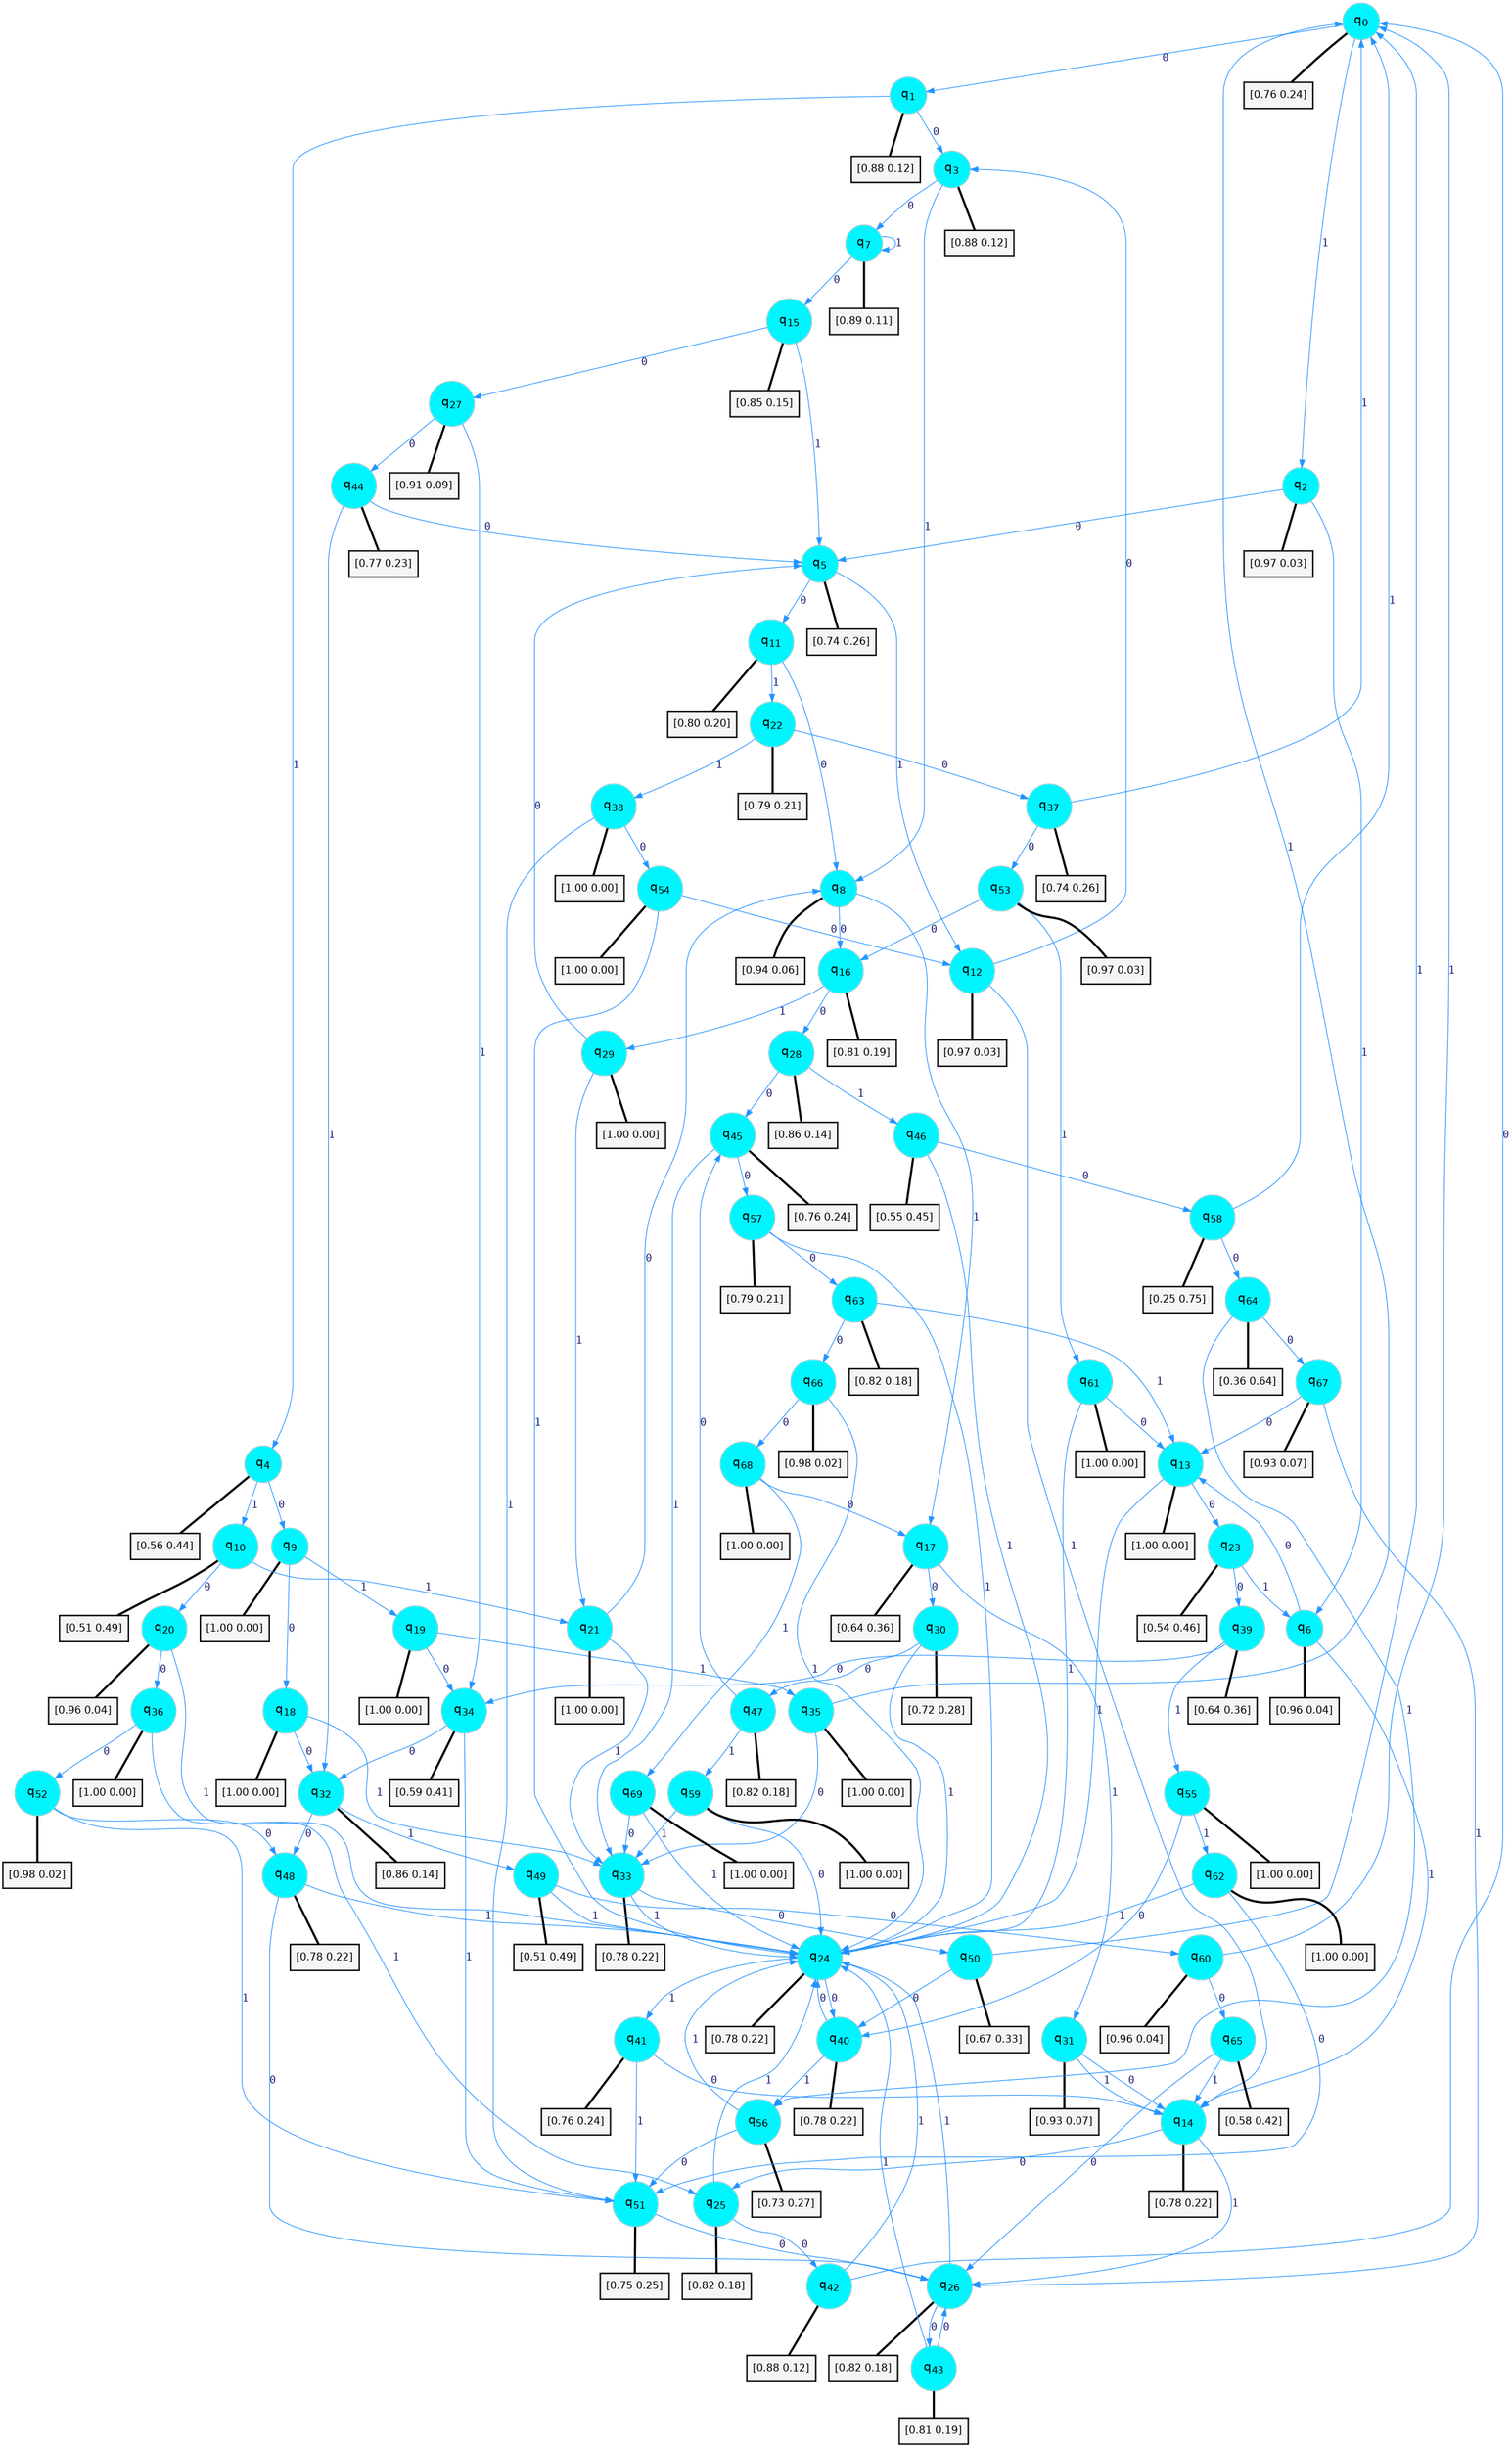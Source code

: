 digraph G {
graph [
bgcolor=transparent, dpi=300, rankdir=TD, size="40,25"];
node [
color=gray, fillcolor=turquoise1, fontcolor=black, fontname=Helvetica, fontsize=16, fontweight=bold, shape=circle, style=filled];
edge [
arrowsize=1, color=dodgerblue1, fontcolor=midnightblue, fontname=courier, fontweight=bold, penwidth=1, style=solid, weight=20];
0[label=<q<SUB>0</SUB>>];
1[label=<q<SUB>1</SUB>>];
2[label=<q<SUB>2</SUB>>];
3[label=<q<SUB>3</SUB>>];
4[label=<q<SUB>4</SUB>>];
5[label=<q<SUB>5</SUB>>];
6[label=<q<SUB>6</SUB>>];
7[label=<q<SUB>7</SUB>>];
8[label=<q<SUB>8</SUB>>];
9[label=<q<SUB>9</SUB>>];
10[label=<q<SUB>10</SUB>>];
11[label=<q<SUB>11</SUB>>];
12[label=<q<SUB>12</SUB>>];
13[label=<q<SUB>13</SUB>>];
14[label=<q<SUB>14</SUB>>];
15[label=<q<SUB>15</SUB>>];
16[label=<q<SUB>16</SUB>>];
17[label=<q<SUB>17</SUB>>];
18[label=<q<SUB>18</SUB>>];
19[label=<q<SUB>19</SUB>>];
20[label=<q<SUB>20</SUB>>];
21[label=<q<SUB>21</SUB>>];
22[label=<q<SUB>22</SUB>>];
23[label=<q<SUB>23</SUB>>];
24[label=<q<SUB>24</SUB>>];
25[label=<q<SUB>25</SUB>>];
26[label=<q<SUB>26</SUB>>];
27[label=<q<SUB>27</SUB>>];
28[label=<q<SUB>28</SUB>>];
29[label=<q<SUB>29</SUB>>];
30[label=<q<SUB>30</SUB>>];
31[label=<q<SUB>31</SUB>>];
32[label=<q<SUB>32</SUB>>];
33[label=<q<SUB>33</SUB>>];
34[label=<q<SUB>34</SUB>>];
35[label=<q<SUB>35</SUB>>];
36[label=<q<SUB>36</SUB>>];
37[label=<q<SUB>37</SUB>>];
38[label=<q<SUB>38</SUB>>];
39[label=<q<SUB>39</SUB>>];
40[label=<q<SUB>40</SUB>>];
41[label=<q<SUB>41</SUB>>];
42[label=<q<SUB>42</SUB>>];
43[label=<q<SUB>43</SUB>>];
44[label=<q<SUB>44</SUB>>];
45[label=<q<SUB>45</SUB>>];
46[label=<q<SUB>46</SUB>>];
47[label=<q<SUB>47</SUB>>];
48[label=<q<SUB>48</SUB>>];
49[label=<q<SUB>49</SUB>>];
50[label=<q<SUB>50</SUB>>];
51[label=<q<SUB>51</SUB>>];
52[label=<q<SUB>52</SUB>>];
53[label=<q<SUB>53</SUB>>];
54[label=<q<SUB>54</SUB>>];
55[label=<q<SUB>55</SUB>>];
56[label=<q<SUB>56</SUB>>];
57[label=<q<SUB>57</SUB>>];
58[label=<q<SUB>58</SUB>>];
59[label=<q<SUB>59</SUB>>];
60[label=<q<SUB>60</SUB>>];
61[label=<q<SUB>61</SUB>>];
62[label=<q<SUB>62</SUB>>];
63[label=<q<SUB>63</SUB>>];
64[label=<q<SUB>64</SUB>>];
65[label=<q<SUB>65</SUB>>];
66[label=<q<SUB>66</SUB>>];
67[label=<q<SUB>67</SUB>>];
68[label=<q<SUB>68</SUB>>];
69[label=<q<SUB>69</SUB>>];
70[label="[0.76 0.24]", shape=box,fontcolor=black, fontname=Helvetica, fontsize=14, penwidth=2, fillcolor=whitesmoke,color=black];
71[label="[0.88 0.12]", shape=box,fontcolor=black, fontname=Helvetica, fontsize=14, penwidth=2, fillcolor=whitesmoke,color=black];
72[label="[0.97 0.03]", shape=box,fontcolor=black, fontname=Helvetica, fontsize=14, penwidth=2, fillcolor=whitesmoke,color=black];
73[label="[0.88 0.12]", shape=box,fontcolor=black, fontname=Helvetica, fontsize=14, penwidth=2, fillcolor=whitesmoke,color=black];
74[label="[0.56 0.44]", shape=box,fontcolor=black, fontname=Helvetica, fontsize=14, penwidth=2, fillcolor=whitesmoke,color=black];
75[label="[0.74 0.26]", shape=box,fontcolor=black, fontname=Helvetica, fontsize=14, penwidth=2, fillcolor=whitesmoke,color=black];
76[label="[0.96 0.04]", shape=box,fontcolor=black, fontname=Helvetica, fontsize=14, penwidth=2, fillcolor=whitesmoke,color=black];
77[label="[0.89 0.11]", shape=box,fontcolor=black, fontname=Helvetica, fontsize=14, penwidth=2, fillcolor=whitesmoke,color=black];
78[label="[0.94 0.06]", shape=box,fontcolor=black, fontname=Helvetica, fontsize=14, penwidth=2, fillcolor=whitesmoke,color=black];
79[label="[1.00 0.00]", shape=box,fontcolor=black, fontname=Helvetica, fontsize=14, penwidth=2, fillcolor=whitesmoke,color=black];
80[label="[0.51 0.49]", shape=box,fontcolor=black, fontname=Helvetica, fontsize=14, penwidth=2, fillcolor=whitesmoke,color=black];
81[label="[0.80 0.20]", shape=box,fontcolor=black, fontname=Helvetica, fontsize=14, penwidth=2, fillcolor=whitesmoke,color=black];
82[label="[0.97 0.03]", shape=box,fontcolor=black, fontname=Helvetica, fontsize=14, penwidth=2, fillcolor=whitesmoke,color=black];
83[label="[1.00 0.00]", shape=box,fontcolor=black, fontname=Helvetica, fontsize=14, penwidth=2, fillcolor=whitesmoke,color=black];
84[label="[0.78 0.22]", shape=box,fontcolor=black, fontname=Helvetica, fontsize=14, penwidth=2, fillcolor=whitesmoke,color=black];
85[label="[0.85 0.15]", shape=box,fontcolor=black, fontname=Helvetica, fontsize=14, penwidth=2, fillcolor=whitesmoke,color=black];
86[label="[0.81 0.19]", shape=box,fontcolor=black, fontname=Helvetica, fontsize=14, penwidth=2, fillcolor=whitesmoke,color=black];
87[label="[0.64 0.36]", shape=box,fontcolor=black, fontname=Helvetica, fontsize=14, penwidth=2, fillcolor=whitesmoke,color=black];
88[label="[1.00 0.00]", shape=box,fontcolor=black, fontname=Helvetica, fontsize=14, penwidth=2, fillcolor=whitesmoke,color=black];
89[label="[1.00 0.00]", shape=box,fontcolor=black, fontname=Helvetica, fontsize=14, penwidth=2, fillcolor=whitesmoke,color=black];
90[label="[0.96 0.04]", shape=box,fontcolor=black, fontname=Helvetica, fontsize=14, penwidth=2, fillcolor=whitesmoke,color=black];
91[label="[1.00 0.00]", shape=box,fontcolor=black, fontname=Helvetica, fontsize=14, penwidth=2, fillcolor=whitesmoke,color=black];
92[label="[0.79 0.21]", shape=box,fontcolor=black, fontname=Helvetica, fontsize=14, penwidth=2, fillcolor=whitesmoke,color=black];
93[label="[0.54 0.46]", shape=box,fontcolor=black, fontname=Helvetica, fontsize=14, penwidth=2, fillcolor=whitesmoke,color=black];
94[label="[0.78 0.22]", shape=box,fontcolor=black, fontname=Helvetica, fontsize=14, penwidth=2, fillcolor=whitesmoke,color=black];
95[label="[0.82 0.18]", shape=box,fontcolor=black, fontname=Helvetica, fontsize=14, penwidth=2, fillcolor=whitesmoke,color=black];
96[label="[0.82 0.18]", shape=box,fontcolor=black, fontname=Helvetica, fontsize=14, penwidth=2, fillcolor=whitesmoke,color=black];
97[label="[0.91 0.09]", shape=box,fontcolor=black, fontname=Helvetica, fontsize=14, penwidth=2, fillcolor=whitesmoke,color=black];
98[label="[0.86 0.14]", shape=box,fontcolor=black, fontname=Helvetica, fontsize=14, penwidth=2, fillcolor=whitesmoke,color=black];
99[label="[1.00 0.00]", shape=box,fontcolor=black, fontname=Helvetica, fontsize=14, penwidth=2, fillcolor=whitesmoke,color=black];
100[label="[0.72 0.28]", shape=box,fontcolor=black, fontname=Helvetica, fontsize=14, penwidth=2, fillcolor=whitesmoke,color=black];
101[label="[0.93 0.07]", shape=box,fontcolor=black, fontname=Helvetica, fontsize=14, penwidth=2, fillcolor=whitesmoke,color=black];
102[label="[0.86 0.14]", shape=box,fontcolor=black, fontname=Helvetica, fontsize=14, penwidth=2, fillcolor=whitesmoke,color=black];
103[label="[0.78 0.22]", shape=box,fontcolor=black, fontname=Helvetica, fontsize=14, penwidth=2, fillcolor=whitesmoke,color=black];
104[label="[0.59 0.41]", shape=box,fontcolor=black, fontname=Helvetica, fontsize=14, penwidth=2, fillcolor=whitesmoke,color=black];
105[label="[1.00 0.00]", shape=box,fontcolor=black, fontname=Helvetica, fontsize=14, penwidth=2, fillcolor=whitesmoke,color=black];
106[label="[1.00 0.00]", shape=box,fontcolor=black, fontname=Helvetica, fontsize=14, penwidth=2, fillcolor=whitesmoke,color=black];
107[label="[0.74 0.26]", shape=box,fontcolor=black, fontname=Helvetica, fontsize=14, penwidth=2, fillcolor=whitesmoke,color=black];
108[label="[1.00 0.00]", shape=box,fontcolor=black, fontname=Helvetica, fontsize=14, penwidth=2, fillcolor=whitesmoke,color=black];
109[label="[0.64 0.36]", shape=box,fontcolor=black, fontname=Helvetica, fontsize=14, penwidth=2, fillcolor=whitesmoke,color=black];
110[label="[0.78 0.22]", shape=box,fontcolor=black, fontname=Helvetica, fontsize=14, penwidth=2, fillcolor=whitesmoke,color=black];
111[label="[0.76 0.24]", shape=box,fontcolor=black, fontname=Helvetica, fontsize=14, penwidth=2, fillcolor=whitesmoke,color=black];
112[label="[0.88 0.12]", shape=box,fontcolor=black, fontname=Helvetica, fontsize=14, penwidth=2, fillcolor=whitesmoke,color=black];
113[label="[0.81 0.19]", shape=box,fontcolor=black, fontname=Helvetica, fontsize=14, penwidth=2, fillcolor=whitesmoke,color=black];
114[label="[0.77 0.23]", shape=box,fontcolor=black, fontname=Helvetica, fontsize=14, penwidth=2, fillcolor=whitesmoke,color=black];
115[label="[0.76 0.24]", shape=box,fontcolor=black, fontname=Helvetica, fontsize=14, penwidth=2, fillcolor=whitesmoke,color=black];
116[label="[0.55 0.45]", shape=box,fontcolor=black, fontname=Helvetica, fontsize=14, penwidth=2, fillcolor=whitesmoke,color=black];
117[label="[0.82 0.18]", shape=box,fontcolor=black, fontname=Helvetica, fontsize=14, penwidth=2, fillcolor=whitesmoke,color=black];
118[label="[0.78 0.22]", shape=box,fontcolor=black, fontname=Helvetica, fontsize=14, penwidth=2, fillcolor=whitesmoke,color=black];
119[label="[0.51 0.49]", shape=box,fontcolor=black, fontname=Helvetica, fontsize=14, penwidth=2, fillcolor=whitesmoke,color=black];
120[label="[0.67 0.33]", shape=box,fontcolor=black, fontname=Helvetica, fontsize=14, penwidth=2, fillcolor=whitesmoke,color=black];
121[label="[0.75 0.25]", shape=box,fontcolor=black, fontname=Helvetica, fontsize=14, penwidth=2, fillcolor=whitesmoke,color=black];
122[label="[0.98 0.02]", shape=box,fontcolor=black, fontname=Helvetica, fontsize=14, penwidth=2, fillcolor=whitesmoke,color=black];
123[label="[0.97 0.03]", shape=box,fontcolor=black, fontname=Helvetica, fontsize=14, penwidth=2, fillcolor=whitesmoke,color=black];
124[label="[1.00 0.00]", shape=box,fontcolor=black, fontname=Helvetica, fontsize=14, penwidth=2, fillcolor=whitesmoke,color=black];
125[label="[1.00 0.00]", shape=box,fontcolor=black, fontname=Helvetica, fontsize=14, penwidth=2, fillcolor=whitesmoke,color=black];
126[label="[0.73 0.27]", shape=box,fontcolor=black, fontname=Helvetica, fontsize=14, penwidth=2, fillcolor=whitesmoke,color=black];
127[label="[0.79 0.21]", shape=box,fontcolor=black, fontname=Helvetica, fontsize=14, penwidth=2, fillcolor=whitesmoke,color=black];
128[label="[0.25 0.75]", shape=box,fontcolor=black, fontname=Helvetica, fontsize=14, penwidth=2, fillcolor=whitesmoke,color=black];
129[label="[1.00 0.00]", shape=box,fontcolor=black, fontname=Helvetica, fontsize=14, penwidth=2, fillcolor=whitesmoke,color=black];
130[label="[0.96 0.04]", shape=box,fontcolor=black, fontname=Helvetica, fontsize=14, penwidth=2, fillcolor=whitesmoke,color=black];
131[label="[1.00 0.00]", shape=box,fontcolor=black, fontname=Helvetica, fontsize=14, penwidth=2, fillcolor=whitesmoke,color=black];
132[label="[1.00 0.00]", shape=box,fontcolor=black, fontname=Helvetica, fontsize=14, penwidth=2, fillcolor=whitesmoke,color=black];
133[label="[0.82 0.18]", shape=box,fontcolor=black, fontname=Helvetica, fontsize=14, penwidth=2, fillcolor=whitesmoke,color=black];
134[label="[0.36 0.64]", shape=box,fontcolor=black, fontname=Helvetica, fontsize=14, penwidth=2, fillcolor=whitesmoke,color=black];
135[label="[0.58 0.42]", shape=box,fontcolor=black, fontname=Helvetica, fontsize=14, penwidth=2, fillcolor=whitesmoke,color=black];
136[label="[0.98 0.02]", shape=box,fontcolor=black, fontname=Helvetica, fontsize=14, penwidth=2, fillcolor=whitesmoke,color=black];
137[label="[0.93 0.07]", shape=box,fontcolor=black, fontname=Helvetica, fontsize=14, penwidth=2, fillcolor=whitesmoke,color=black];
138[label="[1.00 0.00]", shape=box,fontcolor=black, fontname=Helvetica, fontsize=14, penwidth=2, fillcolor=whitesmoke,color=black];
139[label="[1.00 0.00]", shape=box,fontcolor=black, fontname=Helvetica, fontsize=14, penwidth=2, fillcolor=whitesmoke,color=black];
0->1 [label=0];
0->2 [label=1];
0->70 [arrowhead=none, penwidth=3,color=black];
1->3 [label=0];
1->4 [label=1];
1->71 [arrowhead=none, penwidth=3,color=black];
2->5 [label=0];
2->6 [label=1];
2->72 [arrowhead=none, penwidth=3,color=black];
3->7 [label=0];
3->8 [label=1];
3->73 [arrowhead=none, penwidth=3,color=black];
4->9 [label=0];
4->10 [label=1];
4->74 [arrowhead=none, penwidth=3,color=black];
5->11 [label=0];
5->12 [label=1];
5->75 [arrowhead=none, penwidth=3,color=black];
6->13 [label=0];
6->14 [label=1];
6->76 [arrowhead=none, penwidth=3,color=black];
7->15 [label=0];
7->7 [label=1];
7->77 [arrowhead=none, penwidth=3,color=black];
8->16 [label=0];
8->17 [label=1];
8->78 [arrowhead=none, penwidth=3,color=black];
9->18 [label=0];
9->19 [label=1];
9->79 [arrowhead=none, penwidth=3,color=black];
10->20 [label=0];
10->21 [label=1];
10->80 [arrowhead=none, penwidth=3,color=black];
11->8 [label=0];
11->22 [label=1];
11->81 [arrowhead=none, penwidth=3,color=black];
12->3 [label=0];
12->14 [label=1];
12->82 [arrowhead=none, penwidth=3,color=black];
13->23 [label=0];
13->24 [label=1];
13->83 [arrowhead=none, penwidth=3,color=black];
14->25 [label=0];
14->26 [label=1];
14->84 [arrowhead=none, penwidth=3,color=black];
15->27 [label=0];
15->5 [label=1];
15->85 [arrowhead=none, penwidth=3,color=black];
16->28 [label=0];
16->29 [label=1];
16->86 [arrowhead=none, penwidth=3,color=black];
17->30 [label=0];
17->31 [label=1];
17->87 [arrowhead=none, penwidth=3,color=black];
18->32 [label=0];
18->33 [label=1];
18->88 [arrowhead=none, penwidth=3,color=black];
19->34 [label=0];
19->35 [label=1];
19->89 [arrowhead=none, penwidth=3,color=black];
20->36 [label=0];
20->24 [label=1];
20->90 [arrowhead=none, penwidth=3,color=black];
21->8 [label=0];
21->33 [label=1];
21->91 [arrowhead=none, penwidth=3,color=black];
22->37 [label=0];
22->38 [label=1];
22->92 [arrowhead=none, penwidth=3,color=black];
23->39 [label=0];
23->6 [label=1];
23->93 [arrowhead=none, penwidth=3,color=black];
24->40 [label=0];
24->41 [label=1];
24->94 [arrowhead=none, penwidth=3,color=black];
25->42 [label=0];
25->24 [label=1];
25->95 [arrowhead=none, penwidth=3,color=black];
26->43 [label=0];
26->24 [label=1];
26->96 [arrowhead=none, penwidth=3,color=black];
27->44 [label=0];
27->34 [label=1];
27->97 [arrowhead=none, penwidth=3,color=black];
28->45 [label=0];
28->46 [label=1];
28->98 [arrowhead=none, penwidth=3,color=black];
29->5 [label=0];
29->21 [label=1];
29->99 [arrowhead=none, penwidth=3,color=black];
30->47 [label=0];
30->24 [label=1];
30->100 [arrowhead=none, penwidth=3,color=black];
31->14 [label=0];
31->14 [label=1];
31->101 [arrowhead=none, penwidth=3,color=black];
32->48 [label=0];
32->49 [label=1];
32->102 [arrowhead=none, penwidth=3,color=black];
33->50 [label=0];
33->24 [label=1];
33->103 [arrowhead=none, penwidth=3,color=black];
34->32 [label=0];
34->51 [label=1];
34->104 [arrowhead=none, penwidth=3,color=black];
35->33 [label=0];
35->0 [label=1];
35->105 [arrowhead=none, penwidth=3,color=black];
36->52 [label=0];
36->25 [label=1];
36->106 [arrowhead=none, penwidth=3,color=black];
37->53 [label=0];
37->0 [label=1];
37->107 [arrowhead=none, penwidth=3,color=black];
38->54 [label=0];
38->51 [label=1];
38->108 [arrowhead=none, penwidth=3,color=black];
39->34 [label=0];
39->55 [label=1];
39->109 [arrowhead=none, penwidth=3,color=black];
40->24 [label=0];
40->56 [label=1];
40->110 [arrowhead=none, penwidth=3,color=black];
41->14 [label=0];
41->51 [label=1];
41->111 [arrowhead=none, penwidth=3,color=black];
42->0 [label=0];
42->24 [label=1];
42->112 [arrowhead=none, penwidth=3,color=black];
43->26 [label=0];
43->24 [label=1];
43->113 [arrowhead=none, penwidth=3,color=black];
44->5 [label=0];
44->32 [label=1];
44->114 [arrowhead=none, penwidth=3,color=black];
45->57 [label=0];
45->33 [label=1];
45->115 [arrowhead=none, penwidth=3,color=black];
46->58 [label=0];
46->24 [label=1];
46->116 [arrowhead=none, penwidth=3,color=black];
47->45 [label=0];
47->59 [label=1];
47->117 [arrowhead=none, penwidth=3,color=black];
48->26 [label=0];
48->24 [label=1];
48->118 [arrowhead=none, penwidth=3,color=black];
49->60 [label=0];
49->24 [label=1];
49->119 [arrowhead=none, penwidth=3,color=black];
50->40 [label=0];
50->0 [label=1];
50->120 [arrowhead=none, penwidth=3,color=black];
51->26 [label=0];
51->121 [arrowhead=none, penwidth=3,color=black];
52->48 [label=0];
52->51 [label=1];
52->122 [arrowhead=none, penwidth=3,color=black];
53->16 [label=0];
53->61 [label=1];
53->123 [arrowhead=none, penwidth=3,color=black];
54->12 [label=0];
54->24 [label=1];
54->124 [arrowhead=none, penwidth=3,color=black];
55->40 [label=0];
55->62 [label=1];
55->125 [arrowhead=none, penwidth=3,color=black];
56->51 [label=0];
56->24 [label=1];
56->126 [arrowhead=none, penwidth=3,color=black];
57->63 [label=0];
57->24 [label=1];
57->127 [arrowhead=none, penwidth=3,color=black];
58->64 [label=0];
58->0 [label=1];
58->128 [arrowhead=none, penwidth=3,color=black];
59->24 [label=0];
59->33 [label=1];
59->129 [arrowhead=none, penwidth=3,color=black];
60->65 [label=0];
60->0 [label=1];
60->130 [arrowhead=none, penwidth=3,color=black];
61->13 [label=0];
61->24 [label=1];
61->131 [arrowhead=none, penwidth=3,color=black];
62->51 [label=0];
62->24 [label=1];
62->132 [arrowhead=none, penwidth=3,color=black];
63->66 [label=0];
63->13 [label=1];
63->133 [arrowhead=none, penwidth=3,color=black];
64->67 [label=0];
64->56 [label=1];
64->134 [arrowhead=none, penwidth=3,color=black];
65->26 [label=0];
65->14 [label=1];
65->135 [arrowhead=none, penwidth=3,color=black];
66->68 [label=0];
66->24 [label=1];
66->136 [arrowhead=none, penwidth=3,color=black];
67->13 [label=0];
67->26 [label=1];
67->137 [arrowhead=none, penwidth=3,color=black];
68->17 [label=0];
68->69 [label=1];
68->138 [arrowhead=none, penwidth=3,color=black];
69->33 [label=0];
69->24 [label=1];
69->139 [arrowhead=none, penwidth=3,color=black];
}
